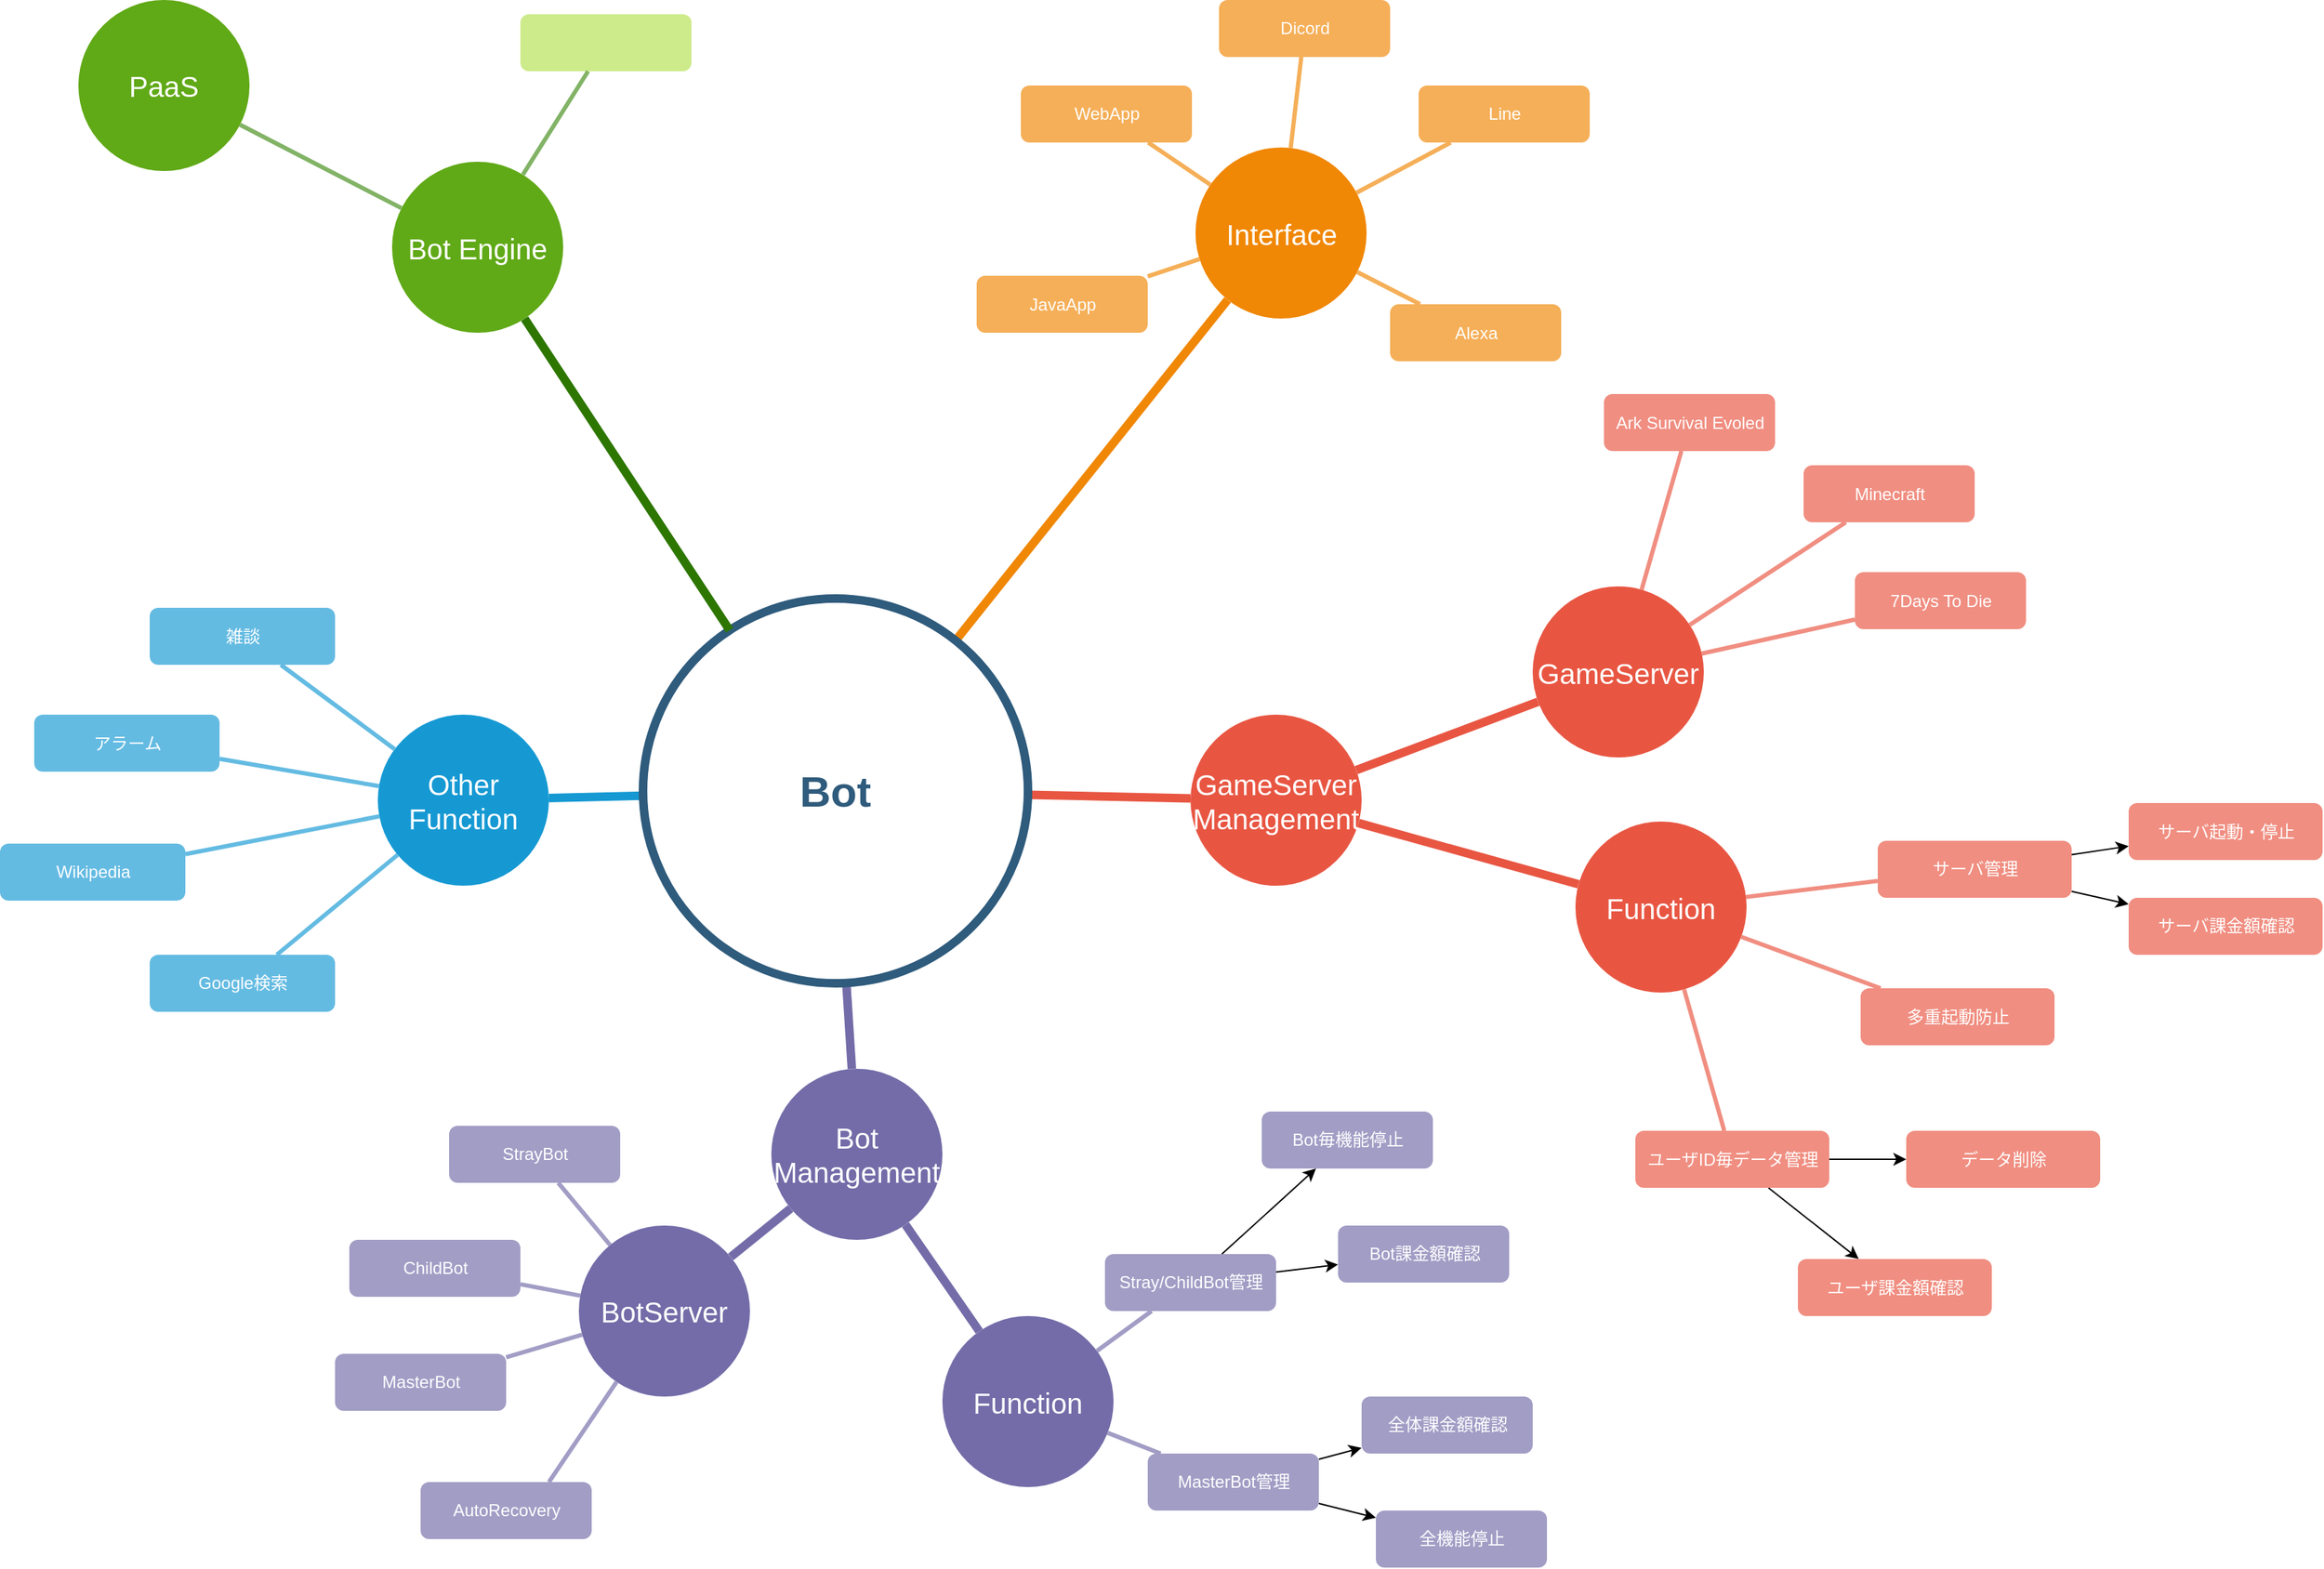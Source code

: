 <mxfile type="github" version="12.1.7" pages="1">
  <diagram id="6a731a19-8d31-9384-78a2-239565b7b9f0" name="Page-1">
    <mxGraphModel grid="1" dx="1024" dy="562" gridSize="10" guides="1" tooltips="1" connect="1" arrows="1" fold="1" page="1" pageScale="1" pageWidth="1169" pageHeight="827" math="0" shadow="0" background="#ffffff">
      <root>
        <mxCell id="0"/>
        <mxCell id="1" parent="0"/>
        <mxCell id="1350" value="Other&lt;br&gt;Function" parent="1" vertex="1" style="ellipse;whiteSpace=wrap;html=1;shadow=0;fontFamily=Helvetica;fontSize=20;fontColor=#FFFFFF;align=center;strokeWidth=3;fillColor=#1699D3;strokeColor=none;">
          <mxGeometry as="geometry" height="120" width="120" y="751.5" x="760"/>
        </mxCell>
        <mxCell id="1351" value="Interface" parent="1" vertex="1" style="ellipse;whiteSpace=wrap;html=1;shadow=0;fontFamily=Helvetica;fontSize=20;fontColor=#FFFFFF;align=center;strokeWidth=3;fillColor=#F08705;strokeColor=none;gradientColor=none;">
          <mxGeometry as="geometry" height="120" width="120" y="353.5" x="1333.5"/>
        </mxCell>
        <mxCell id="1352" value="GameServer&lt;br&gt;Management" parent="1" vertex="1" style="ellipse;whiteSpace=wrap;html=1;shadow=0;fontFamily=Helvetica;fontSize=20;fontColor=#FFFFFF;align=center;strokeWidth=3;fillColor=#E85642;strokeColor=none;">
          <mxGeometry as="geometry" height="120" width="120" y="751.5" x="1330"/>
        </mxCell>
        <mxCell id="1358" value="Wikipedia" parent="1" vertex="1" style="rounded=1;fillColor=#64BBE2;strokeColor=none;strokeWidth=3;shadow=0;html=1;fontColor=#FFFFFF;">
          <mxGeometry as="geometry" height="40" width="130" y="842" x="495"/>
        </mxCell>
        <mxCell id="1359" source="1515" parent="1" style="endArrow=none;strokeWidth=6;strokeColor=#1699D3;html=1;" edge="1" target="1350">
          <mxGeometry as="geometry" relative="1"/>
        </mxCell>
        <mxCell id="1360" source="1515" parent="1" style="endArrow=none;strokeWidth=6;strokeColor=#f08705;html=1;" edge="1" target="1351">
          <mxGeometry as="geometry" relative="1"/>
        </mxCell>
        <mxCell id="1361" source="1515" parent="1" style="endArrow=none;strokeWidth=6;strokeColor=#E85642;html=1;" edge="1" target="1352">
          <mxGeometry as="geometry" relative="1"/>
        </mxCell>
        <mxCell id="1363" source="1515" parent="1" style="endArrow=none;strokeWidth=6;strokeColor=#736CA8;html=1;" edge="1" target="1516">
          <mxGeometry as="geometry" relative="1"/>
        </mxCell>
        <mxCell id="1367" value="Google検索" parent="1" vertex="1" style="rounded=1;fillColor=#64BBE2;strokeColor=none;strokeWidth=3;shadow=0;html=1;fontColor=#FFFFFF;">
          <mxGeometry as="geometry" height="40" width="130" y="920" x="600"/>
        </mxCell>
        <mxCell id="1369" value="アラーム" parent="1" vertex="1" style="rounded=1;fillColor=#64BBE2;strokeColor=none;strokeWidth=3;shadow=0;html=1;fontColor=#FFFFFF;">
          <mxGeometry as="geometry" height="40" width="130" y="751.5" x="519"/>
        </mxCell>
        <mxCell id="1370" value="雑談" parent="1" vertex="1" style="rounded=1;fillColor=#64BBE2;strokeColor=none;strokeWidth=3;shadow=0;html=1;fontColor=#FFFFFF;">
          <mxGeometry as="geometry" height="40" width="130" y="676.5" x="600"/>
        </mxCell>
        <mxCell id="1378" source="1350" value="" parent="1" style="edgeStyle=none;endArrow=none;strokeWidth=3;strokeColor=#64BBE2;html=1;" edge="1" target="1367">
          <mxGeometry as="geometry" height="100" width="100" y="540" x="-254">
            <mxPoint as="sourcePoint" y="640" x="-254"/>
            <mxPoint as="targetPoint" y="540" x="-154"/>
          </mxGeometry>
        </mxCell>
        <mxCell id="1379" source="1350" value="" parent="1" style="edgeStyle=none;endArrow=none;strokeWidth=3;strokeColor=#64BBE2;html=1;" edge="1" target="1358">
          <mxGeometry as="geometry" height="100" width="100" y="540" x="-254">
            <mxPoint as="sourcePoint" y="640" x="-254"/>
            <mxPoint as="targetPoint" y="540" x="-154"/>
          </mxGeometry>
        </mxCell>
        <mxCell id="1381" source="1350" value="" parent="1" style="edgeStyle=none;endArrow=none;strokeWidth=3;strokeColor=#64BBE2;html=1;" edge="1" target="1369">
          <mxGeometry as="geometry" height="100" width="100" y="540" x="-254">
            <mxPoint as="sourcePoint" y="640" x="-254"/>
            <mxPoint as="targetPoint" y="540" x="-154"/>
          </mxGeometry>
        </mxCell>
        <mxCell id="1382" source="1350" value="" parent="1" style="edgeStyle=none;endArrow=none;strokeWidth=3;strokeColor=#64BBE2;html=1;" edge="1" target="1370">
          <mxGeometry as="geometry" height="100" width="100" y="540" x="-254">
            <mxPoint as="sourcePoint" y="640" x="-254"/>
            <mxPoint as="targetPoint" y="540" x="-154"/>
          </mxGeometry>
        </mxCell>
        <mxCell id="1391" value="WebApp" parent="1" vertex="1" style="rounded=1;fillColor=#f5af58;strokeColor=none;strokeWidth=3;shadow=0;html=1;fontColor=#FFFFFF;">
          <mxGeometry as="geometry" height="40" width="120" y="310" x="1211"/>
        </mxCell>
        <mxCell id="1392" value="JavaApp" parent="1" vertex="1" style="rounded=1;fillColor=#f5af58;strokeColor=none;strokeWidth=3;shadow=0;html=1;fontColor=#FFFFFF;">
          <mxGeometry as="geometry" height="40" width="120" y="443.5" x="1180"/>
        </mxCell>
        <mxCell id="1393" value="Dicord" parent="1" vertex="1" style="rounded=1;fillColor=#f5af58;strokeColor=none;strokeWidth=3;shadow=0;html=1;fontColor=#FFFFFF;">
          <mxGeometry as="geometry" height="40" width="120" y="250" x="1350"/>
        </mxCell>
        <mxCell id="1394" value="Line" parent="1" vertex="1" style="rounded=1;fillColor=#f5af58;strokeColor=none;strokeWidth=3;shadow=0;html=1;fontColor=#FFFFFF;">
          <mxGeometry as="geometry" height="40" width="120" y="310" x="1490"/>
        </mxCell>
        <mxCell id="1403" source="1351" value="" parent="1" style="edgeStyle=none;endArrow=none;strokeWidth=3;strokeColor=#F5AF58;html=1;" edge="1" target="1391">
          <mxGeometry as="geometry" height="100" width="100" y="-61.5" x="253.5">
            <mxPoint as="sourcePoint" y="38.5" x="253.5"/>
            <mxPoint as="targetPoint" y="-61.5" x="353.5"/>
          </mxGeometry>
        </mxCell>
        <mxCell id="1404" source="1351" value="" parent="1" style="edgeStyle=none;endArrow=none;strokeWidth=3;strokeColor=#F5AF58;html=1;" edge="1" target="1392">
          <mxGeometry as="geometry" height="100" width="100" y="-61.5" x="253.5">
            <mxPoint as="sourcePoint" y="38.5" x="253.5"/>
            <mxPoint as="targetPoint" y="-61.5" x="353.5"/>
          </mxGeometry>
        </mxCell>
        <mxCell id="1405" source="1351" value="" parent="1" style="edgeStyle=none;endArrow=none;strokeWidth=3;strokeColor=#F5AF58;html=1;" edge="1" target="1393">
          <mxGeometry as="geometry" height="100" width="100" y="-61.5" x="253.5">
            <mxPoint as="sourcePoint" y="38.5" x="253.5"/>
            <mxPoint as="targetPoint" y="-61.5" x="353.5"/>
          </mxGeometry>
        </mxCell>
        <mxCell id="1406" source="1351" value="" parent="1" style="edgeStyle=none;endArrow=none;strokeWidth=3;strokeColor=#F5AF58;html=1;" edge="1" target="1394">
          <mxGeometry as="geometry" height="100" width="100" y="-61.5" x="253.5">
            <mxPoint as="sourcePoint" y="38.5" x="253.5"/>
            <mxPoint as="targetPoint" y="-61.5" x="353.5"/>
          </mxGeometry>
        </mxCell>
        <mxCell id="1417" value="サーバ管理" parent="1" vertex="1" style="rounded=1;fillColor=#f08e81;strokeColor=none;strokeWidth=3;shadow=0;html=1;fontColor=#FFFFFF;">
          <mxGeometry as="geometry" height="40" width="136" y="840" x="1812"/>
        </mxCell>
        <mxCell id="1422" value="7Days To Die" parent="1" vertex="1" style="rounded=1;fillColor=#f08e81;strokeColor=none;strokeWidth=3;shadow=0;html=1;fontColor=#FFFFFF;">
          <mxGeometry as="geometry" height="40" width="120" y="651.5" x="1796"/>
        </mxCell>
        <mxCell id="1428" source="pjtjC9BT-Armh7AM7MVx-1542" value="" parent="1" style="edgeStyle=none;endArrow=none;strokeWidth=3;strokeColor=#F08E81;html=1;" edge="1" target="1417">
          <mxGeometry as="geometry" height="100" width="100" x="13">
            <mxPoint as="sourcePoint" y="799.248" x="1698.829"/>
            <mxPoint as="targetPoint" x="113"/>
          </mxGeometry>
        </mxCell>
        <mxCell id="1432" source="pjtjC9BT-Armh7AM7MVx-1544" value="" parent="1" style="edgeStyle=none;endArrow=none;strokeWidth=3;strokeColor=#F08E81;html=1;" edge="1" target="1422">
          <mxGeometry as="geometry" height="100" width="100" y="176.5" x="-59">
            <mxPoint as="sourcePoint" y="276.5" x="-59"/>
            <mxPoint as="targetPoint" y="176.5" x="41"/>
          </mxGeometry>
        </mxCell>
        <mxCell id="1515" value="Bot" parent="1" vertex="1" style="ellipse;whiteSpace=wrap;html=1;shadow=0;fontFamily=Helvetica;fontSize=30;fontColor=#2F5B7C;align=center;strokeColor=#2F5B7C;strokeWidth=6;fillColor=#FFFFFF;fontStyle=1;gradientColor=none;">
          <mxGeometry as="geometry" height="270" width="270" y="670" x="946"/>
        </mxCell>
        <mxCell id="1516" value="Bot&lt;br&gt;Management" parent="1" vertex="1" style="ellipse;whiteSpace=wrap;html=1;shadow=0;fontFamily=Helvetica;fontSize=20;fontColor=#FFFFFF;align=center;strokeWidth=3;fillColor=#736ca8;strokeColor=none;">
          <mxGeometry as="geometry" height="120" width="120" y="1000" x="1036"/>
        </mxCell>
        <mxCell id="FF3H6oocYMk4fZ1HgHEm-1544" source="1517" parent="1" style="rounded=0;orthogonalLoop=1;jettySize=auto;html=1;" edge="1" target="FF3H6oocYMk4fZ1HgHEm-1542">
          <mxGeometry as="geometry" relative="1"/>
        </mxCell>
        <mxCell id="FF3H6oocYMk4fZ1HgHEm-1546" source="1517" parent="1" style="edgeStyle=none;rounded=0;orthogonalLoop=1;jettySize=auto;html=1;" edge="1" target="FF3H6oocYMk4fZ1HgHEm-1545">
          <mxGeometry as="geometry" relative="1"/>
        </mxCell>
        <mxCell id="1517" value="MasterBot管理" parent="1" vertex="1" style="rounded=1;fillColor=#a29dc5;strokeColor=none;strokeWidth=3;shadow=0;html=1;fontColor=#FFFFFF;">
          <mxGeometry as="geometry" height="40" width="120" y="1270" x="1300"/>
        </mxCell>
        <mxCell id="1528" source="6465Vv-sovweHxPbtm3L-1542" value="" parent="1" style="edgeStyle=none;endArrow=none;strokeWidth=3;strokeColor=#A29DC5;html=1;" edge="1" target="6465Vv-sovweHxPbtm3L-1544">
          <mxGeometry as="geometry" height="100" width="100" y="205" x="-762.5">
            <mxPoint as="sourcePoint" y="305" x="-762.5"/>
            <mxPoint as="targetPoint" y="205" x="-662.5"/>
          </mxGeometry>
        </mxCell>
        <mxCell id="1542" parent="1" style="edgeStyle=none;rounded=0;html=1;exitX=0.5;exitY=1;endArrow=none;endFill=0;jettySize=auto;orthogonalLoop=1;strokeColor=#736CA8;strokeWidth=2;fillColor=#64bbe2;fontSize=20;fontColor=#23445D;" edge="1">
          <mxGeometry as="geometry" relative="1">
            <mxPoint as="sourcePoint" y="1280" x="872.5"/>
            <mxPoint as="targetPoint" y="1280" x="872.5"/>
          </mxGeometry>
        </mxCell>
        <mxCell id="pjtjC9BT-Armh7AM7MVx-1542" value="Function" parent="1" vertex="1" style="ellipse;whiteSpace=wrap;html=1;shadow=0;fontFamily=Helvetica;fontSize=20;fontColor=#FFFFFF;align=center;strokeWidth=3;fillColor=#E85642;strokeColor=none;">
          <mxGeometry as="geometry" height="120" width="120" y="826.5" x="1600"/>
        </mxCell>
        <mxCell id="pjtjC9BT-Armh7AM7MVx-1543" source="pjtjC9BT-Armh7AM7MVx-1542" parent="1" style="endArrow=none;strokeWidth=6;strokeColor=#E85642;html=1;" edge="1" target="1352">
          <mxGeometry as="geometry" relative="1">
            <mxPoint as="sourcePoint" y="752.573" x="1222.078"/>
            <mxPoint as="targetPoint" y="457.141" x="1719.414"/>
          </mxGeometry>
        </mxCell>
        <mxCell id="pjtjC9BT-Armh7AM7MVx-1544" value="GameServer" parent="1" vertex="1" style="ellipse;whiteSpace=wrap;html=1;shadow=0;fontFamily=Helvetica;fontSize=20;fontColor=#FFFFFF;align=center;strokeWidth=3;fillColor=#E85642;strokeColor=none;">
          <mxGeometry as="geometry" height="120" width="120" y="661.5" x="1570"/>
        </mxCell>
        <mxCell id="pjtjC9BT-Armh7AM7MVx-1545" source="pjtjC9BT-Armh7AM7MVx-1544" parent="1" style="endArrow=none;strokeWidth=6;strokeColor=#E85642;html=1;" edge="1" target="1352">
          <mxGeometry as="geometry" relative="1">
            <mxPoint as="sourcePoint" y="970.583" x="1614.764"/>
            <mxPoint as="targetPoint" y="860.891" x="1488.758"/>
          </mxGeometry>
        </mxCell>
        <mxCell id="pjtjC9BT-Armh7AM7MVx-1546" value="Minecraft" parent="1" vertex="1" style="rounded=1;fillColor=#f08e81;strokeColor=none;strokeWidth=3;shadow=0;html=1;fontColor=#FFFFFF;">
          <mxGeometry as="geometry" height="40" width="120" y="576.5" x="1760"/>
        </mxCell>
        <mxCell id="pjtjC9BT-Armh7AM7MVx-1547" source="pjtjC9BT-Armh7AM7MVx-1544" value="" parent="1" style="edgeStyle=none;endArrow=none;strokeWidth=3;strokeColor=#F08E81;html=1;" edge="1" target="pjtjC9BT-Armh7AM7MVx-1546">
          <mxGeometry as="geometry" height="100" width="100" y="186.5" x="-49">
            <mxPoint as="sourcePoint" y="751.574" x="1696.542"/>
            <mxPoint as="targetPoint" y="791.5" x="1809.5"/>
          </mxGeometry>
        </mxCell>
        <mxCell id="pjtjC9BT-Armh7AM7MVx-1548" value="Ark Survival Evoled" parent="1" vertex="1" style="rounded=1;fillColor=#f08e81;strokeColor=none;strokeWidth=3;shadow=0;html=1;fontColor=#FFFFFF;">
          <mxGeometry as="geometry" height="40" width="120" y="526.5" x="1620"/>
        </mxCell>
        <mxCell id="pjtjC9BT-Armh7AM7MVx-1549" source="pjtjC9BT-Armh7AM7MVx-1544" value="" parent="1" style="edgeStyle=none;endArrow=none;strokeWidth=3;strokeColor=#F08E81;html=1;" edge="1" target="pjtjC9BT-Armh7AM7MVx-1548">
          <mxGeometry as="geometry" height="100" width="100" y="196.5" x="-39">
            <mxPoint as="sourcePoint" y="727.091" x="1699.838"/>
            <mxPoint as="targetPoint" y="716.68" x="1830"/>
          </mxGeometry>
        </mxCell>
        <mxCell id="pjtjC9BT-Armh7AM7MVx-1554" value="多重起動防止" parent="1" vertex="1" style="rounded=1;fillColor=#f08e81;strokeColor=none;strokeWidth=3;shadow=0;html=1;fontColor=#FFFFFF;">
          <mxGeometry as="geometry" height="40" width="136" y="943.5" x="1800"/>
        </mxCell>
        <mxCell id="pjtjC9BT-Armh7AM7MVx-1555" source="pjtjC9BT-Armh7AM7MVx-1542" value="" parent="1" style="edgeStyle=none;endArrow=none;strokeWidth=3;strokeColor=#F08E81;html=1;" edge="1" target="pjtjC9BT-Armh7AM7MVx-1554">
          <mxGeometry as="geometry" height="100" width="100" y="10" x="23">
            <mxPoint as="sourcePoint" y="817.886" x="1688.526"/>
            <mxPoint as="targetPoint" y="855.5" x="1802.941"/>
          </mxGeometry>
        </mxCell>
        <mxCell id="pjtjC9BT-Armh7AM7MVx-1570" source="pjtjC9BT-Armh7AM7MVx-1556" parent="1" style="edgeStyle=none;rounded=0;orthogonalLoop=1;jettySize=auto;html=1;" edge="1" target="pjtjC9BT-Armh7AM7MVx-1569">
          <mxGeometry as="geometry" relative="1"/>
        </mxCell>
        <mxCell id="pjtjC9BT-Armh7AM7MVx-1572" source="pjtjC9BT-Armh7AM7MVx-1556" parent="1" style="edgeStyle=none;rounded=0;orthogonalLoop=1;jettySize=auto;html=1;" edge="1" target="pjtjC9BT-Armh7AM7MVx-1571">
          <mxGeometry as="geometry" relative="1"/>
        </mxCell>
        <mxCell id="pjtjC9BT-Armh7AM7MVx-1556" value="ユーザID毎データ管理" parent="1" vertex="1" style="rounded=1;fillColor=#f08e81;strokeColor=none;strokeWidth=3;shadow=0;html=1;fontColor=#FFFFFF;">
          <mxGeometry as="geometry" height="40" width="136" y="1043.5" x="1642"/>
        </mxCell>
        <mxCell id="pjtjC9BT-Armh7AM7MVx-1557" source="pjtjC9BT-Armh7AM7MVx-1542" value="" parent="1" style="edgeStyle=none;endArrow=none;strokeWidth=3;strokeColor=#F08E81;html=1;" edge="1" target="pjtjC9BT-Armh7AM7MVx-1556">
          <mxGeometry as="geometry" height="100" width="100" y="20" x="33">
            <mxPoint as="sourcePoint" y="838.355" x="1655.954"/>
            <mxPoint as="targetPoint" y="917.737" x="1810"/>
          </mxGeometry>
        </mxCell>
        <mxCell id="pjtjC9BT-Armh7AM7MVx-1569" value="ユーザ課金額確認" parent="1" vertex="1" style="rounded=1;fillColor=#f08e81;strokeColor=none;strokeWidth=3;shadow=0;html=1;fontColor=#FFFFFF;">
          <mxGeometry as="geometry" height="40" width="136" y="1133.5" x="1756"/>
        </mxCell>
        <mxCell id="pjtjC9BT-Armh7AM7MVx-1571" value="データ削除" parent="1" vertex="1" style="rounded=1;fillColor=#f08e81;strokeColor=none;strokeWidth=3;shadow=0;html=1;fontColor=#FFFFFF;">
          <mxGeometry as="geometry" height="40" width="136" y="1043.5" x="1832"/>
        </mxCell>
        <mxCell id="pjtjC9BT-Armh7AM7MVx-1573" value="サーバ起動・停止" parent="1" vertex="1" style="rounded=1;fillColor=#f08e81;strokeColor=none;strokeWidth=3;shadow=0;html=1;fontColor=#FFFFFF;">
          <mxGeometry as="geometry" height="40" width="136" y="813.5" x="1988"/>
        </mxCell>
        <mxCell id="pjtjC9BT-Armh7AM7MVx-1574" source="1417" parent="1" style="rounded=0;orthogonalLoop=1;jettySize=auto;html=1;" edge="1" target="pjtjC9BT-Armh7AM7MVx-1573">
          <mxGeometry as="geometry" relative="1">
            <mxPoint as="sourcePoint" y="735" x="1895.6"/>
            <mxPoint as="targetPoint" y="700" x="1940.4"/>
          </mxGeometry>
        </mxCell>
        <mxCell id="pjtjC9BT-Armh7AM7MVx-1575" value="サーバ課金額確認" parent="1" vertex="1" style="rounded=1;fillColor=#f08e81;strokeColor=none;strokeWidth=3;shadow=0;html=1;fontColor=#FFFFFF;">
          <mxGeometry as="geometry" height="40" width="136" y="880" x="1988"/>
        </mxCell>
        <mxCell id="pjtjC9BT-Armh7AM7MVx-1576" source="1417" parent="1" style="rounded=0;orthogonalLoop=1;jettySize=auto;html=1;" edge="1" target="pjtjC9BT-Armh7AM7MVx-1575">
          <mxGeometry as="geometry" relative="1">
            <mxPoint as="sourcePoint" y="861.807" x="1958"/>
            <mxPoint as="targetPoint" y="858.193" x="1988"/>
          </mxGeometry>
        </mxCell>
        <mxCell id="6465Vv-sovweHxPbtm3L-1542" value="Function" parent="1" vertex="1" style="ellipse;whiteSpace=wrap;html=1;shadow=0;fontFamily=Helvetica;fontSize=20;fontColor=#FFFFFF;align=center;strokeWidth=3;fillColor=#736ca8;strokeColor=none;">
          <mxGeometry as="geometry" height="120" width="120" y="1173.5" x="1156"/>
        </mxCell>
        <mxCell id="6465Vv-sovweHxPbtm3L-1543" source="1516" parent="1" style="endArrow=none;strokeWidth=6;strokeColor=#736CA8;html=1;" edge="1" target="6465Vv-sovweHxPbtm3L-1542">
          <mxGeometry as="geometry" relative="1">
            <mxPoint as="sourcePoint" y="956.5" x="1106"/>
            <mxPoint as="targetPoint" y="1010" x="1106"/>
          </mxGeometry>
        </mxCell>
        <mxCell id="FF3H6oocYMk4fZ1HgHEm-1548" source="6465Vv-sovweHxPbtm3L-1544" parent="1" style="edgeStyle=none;rounded=0;orthogonalLoop=1;jettySize=auto;html=1;" edge="1" target="FF3H6oocYMk4fZ1HgHEm-1547">
          <mxGeometry as="geometry" relative="1"/>
        </mxCell>
        <mxCell id="FF3H6oocYMk4fZ1HgHEm-1550" source="6465Vv-sovweHxPbtm3L-1544" parent="1" style="edgeStyle=none;rounded=0;orthogonalLoop=1;jettySize=auto;html=1;" edge="1" target="FF3H6oocYMk4fZ1HgHEm-1549">
          <mxGeometry as="geometry" relative="1"/>
        </mxCell>
        <mxCell id="6465Vv-sovweHxPbtm3L-1544" value="Stray/ChildBot管理" parent="1" vertex="1" style="rounded=1;fillColor=#a29dc5;strokeColor=none;strokeWidth=3;shadow=0;html=1;fontColor=#FFFFFF;">
          <mxGeometry as="geometry" height="40" width="120" y="1130" x="1270"/>
        </mxCell>
        <mxCell id="6465Vv-sovweHxPbtm3L-1545" source="6465Vv-sovweHxPbtm3L-1542" value="" parent="1" style="edgeStyle=none;endArrow=none;strokeWidth=3;strokeColor=#A29DC5;html=1;" edge="1" target="1517">
          <mxGeometry as="geometry" height="100" width="100" y="215" x="-752.5">
            <mxPoint as="sourcePoint" y="1249.294" x="1285.72"/>
            <mxPoint as="targetPoint" y="1257.314" x="1360"/>
          </mxGeometry>
        </mxCell>
        <mxCell id="FF3H6oocYMk4fZ1HgHEm-1542" value="全体課金額確認" parent="1" vertex="1" style="rounded=1;fillColor=#a29dc5;strokeColor=none;strokeWidth=3;shadow=0;html=1;fontColor=#FFFFFF;">
          <mxGeometry as="geometry" height="40" width="120" y="1230" x="1450"/>
        </mxCell>
        <mxCell id="FF3H6oocYMk4fZ1HgHEm-1545" value="全機能停止" parent="1" vertex="1" style="rounded=1;fillColor=#a29dc5;strokeColor=none;strokeWidth=3;shadow=0;html=1;fontColor=#FFFFFF;">
          <mxGeometry as="geometry" height="40" width="120" y="1310" x="1460"/>
        </mxCell>
        <mxCell id="FF3H6oocYMk4fZ1HgHEm-1547" value="Bot課金額確認" parent="1" vertex="1" style="rounded=1;fillColor=#a29dc5;strokeColor=none;strokeWidth=3;shadow=0;html=1;fontColor=#FFFFFF;">
          <mxGeometry as="geometry" height="40" width="120" y="1110" x="1433.5"/>
        </mxCell>
        <mxCell id="FF3H6oocYMk4fZ1HgHEm-1549" value="Bot毎機能停止" parent="1" vertex="1" style="rounded=1;fillColor=#a29dc5;strokeColor=none;strokeWidth=3;shadow=0;html=1;fontColor=#FFFFFF;">
          <mxGeometry as="geometry" height="40" width="120" y="1030" x="1380"/>
        </mxCell>
        <mxCell id="KW3E8SHJ2kYHWG3OrLLy-1542" value="BotServer" parent="1" vertex="1" style="ellipse;whiteSpace=wrap;html=1;shadow=0;fontFamily=Helvetica;fontSize=20;fontColor=#FFFFFF;align=center;strokeWidth=3;fillColor=#736ca8;strokeColor=none;">
          <mxGeometry as="geometry" height="120" width="120" y="1110" x="901"/>
        </mxCell>
        <mxCell id="KW3E8SHJ2kYHWG3OrLLy-1543" source="1516" parent="1" style="endArrow=none;strokeWidth=6;strokeColor=#736CA8;html=1;" edge="1" target="KW3E8SHJ2kYHWG3OrLLy-1542">
          <mxGeometry as="geometry" relative="1">
            <mxPoint as="sourcePoint" y="1119.489" x="1139.924"/>
            <mxPoint as="targetPoint" y="1194.199" x="1191.803"/>
          </mxGeometry>
        </mxCell>
        <mxCell id="3WLy39RrMBektu365x85-1542" value="MasterBot" parent="1" vertex="1" style="rounded=1;fillColor=#a29dc5;strokeColor=none;strokeWidth=3;shadow=0;html=1;fontColor=#FFFFFF;">
          <mxGeometry as="geometry" height="40" width="120" y="1200" x="730"/>
        </mxCell>
        <mxCell id="3WLy39RrMBektu365x85-1543" source="KW3E8SHJ2kYHWG3OrLLy-1542" value="" parent="1" style="edgeStyle=none;endArrow=none;strokeWidth=3;strokeColor=#A29DC5;html=1;" edge="1" target="3WLy39RrMBektu365x85-1542">
          <mxGeometry as="geometry" height="100" width="100" y="225" x="-742.5">
            <mxPoint as="sourcePoint" y="1286.11" x="1268.242"/>
            <mxPoint as="targetPoint" y="1360" x="1341.22"/>
          </mxGeometry>
        </mxCell>
        <mxCell id="3WLy39RrMBektu365x85-1544" value="ChildBot" parent="1" vertex="1" style="rounded=1;fillColor=#a29dc5;strokeColor=none;strokeWidth=3;shadow=0;html=1;fontColor=#FFFFFF;">
          <mxGeometry as="geometry" height="40" width="120" y="1120" x="740"/>
        </mxCell>
        <mxCell id="3WLy39RrMBektu365x85-1545" source="KW3E8SHJ2kYHWG3OrLLy-1542" value="" parent="1" style="edgeStyle=none;endArrow=none;strokeWidth=3;strokeColor=#A29DC5;html=1;" edge="1" target="3WLy39RrMBektu365x85-1544">
          <mxGeometry as="geometry" height="100" width="100" y="235" x="-732.5">
            <mxPoint as="sourcePoint" y="1289.702" x="980.03"/>
            <mxPoint as="targetPoint" y="1360" x="973"/>
          </mxGeometry>
        </mxCell>
        <mxCell id="3WLy39RrMBektu365x85-1546" value="StrayBot" parent="1" vertex="1" style="rounded=1;fillColor=#a29dc5;strokeColor=none;strokeWidth=3;shadow=0;html=1;fontColor=#FFFFFF;">
          <mxGeometry as="geometry" height="40" width="120" y="1040" x="810"/>
        </mxCell>
        <mxCell id="3WLy39RrMBektu365x85-1547" source="KW3E8SHJ2kYHWG3OrLLy-1542" value="" parent="1" style="edgeStyle=none;endArrow=none;strokeWidth=3;strokeColor=#A29DC5;html=1;" edge="1" target="3WLy39RrMBektu365x85-1546">
          <mxGeometry as="geometry" height="100" width="100" y="235" x="-732.5">
            <mxPoint as="sourcePoint" y="1288.209" x="971.448"/>
            <mxPoint as="targetPoint" y="1390" x="945.111"/>
          </mxGeometry>
        </mxCell>
        <mxCell id="EZ1fQWamHeNOpK0QoKr6-1542" value="Alexa" parent="1" vertex="1" style="rounded=1;fillColor=#f5af58;strokeColor=none;strokeWidth=3;shadow=0;html=1;fontColor=#FFFFFF;">
          <mxGeometry as="geometry" height="40" width="120" y="463.5" x="1470"/>
        </mxCell>
        <mxCell id="EZ1fQWamHeNOpK0QoKr6-1543" source="1351" value="" parent="1" style="edgeStyle=none;endArrow=none;strokeWidth=3;strokeColor=#F5AF58;html=1;" edge="1" target="EZ1fQWamHeNOpK0QoKr6-1542">
          <mxGeometry as="geometry" height="100" width="100" y="-51.5" x="263.5">
            <mxPoint as="sourcePoint" y="392.41" x="1454.817"/>
            <mxPoint as="targetPoint" y="340" x="1540.65"/>
          </mxGeometry>
        </mxCell>
        <mxCell id="GXcnoSoEkiRonVVI9CE6-1542" value="AutoRecovery" parent="1" vertex="1" style="rounded=1;fillColor=#a29dc5;strokeColor=none;strokeWidth=3;shadow=0;html=1;fontColor=#FFFFFF;arcSize=15;">
          <mxGeometry as="geometry" height="40" width="120" y="1290" x="790"/>
        </mxCell>
        <mxCell id="GXcnoSoEkiRonVVI9CE6-1543" source="KW3E8SHJ2kYHWG3OrLLy-1542" value="" parent="1" style="edgeStyle=none;endArrow=none;strokeWidth=3;strokeColor=#A29DC5;html=1;entryX=0.75;entryY=0;entryDx=0;entryDy=0;" edge="1" target="GXcnoSoEkiRonVVI9CE6-1542">
          <mxGeometry as="geometry" height="100" width="100" y="418.24" x="-625.888">
            <mxPoint as="sourcePoint" y="1300" x="1050"/>
            <mxPoint as="targetPoint" y="1395.696" x="966.612"/>
          </mxGeometry>
        </mxCell>
        <mxCell id="T2FetQmbXYVhRWRneNrc-1542" value="Bot Engine" parent="1" vertex="1" style="ellipse;whiteSpace=wrap;html=1;shadow=0;fontFamily=Helvetica;fontSize=20;align=center;strokeWidth=3;fillColor=#60a917;strokeColor=none;fontColor=#ffffff;">
          <mxGeometry as="geometry" height="120" width="120" y="363.5" x="770"/>
        </mxCell>
        <mxCell id="T2FetQmbXYVhRWRneNrc-1543" source="1515" parent="1" style="endArrow=none;strokeWidth=6;strokeColor=#2D7600;html=1;fillColor=#60a917;" edge="1" target="T2FetQmbXYVhRWRneNrc-1542">
          <mxGeometry as="geometry" relative="1">
            <mxPoint as="sourcePoint" y="737.053" x="849.796"/>
            <mxPoint as="targetPoint" y="497.899" x="1040.577"/>
          </mxGeometry>
        </mxCell>
        <mxCell id="T2FetQmbXYVhRWRneNrc-1544" value="" parent="1" vertex="1" style="rounded=1;fillColor=#cdeb8b;strokeColor=none;strokeWidth=3;shadow=0;html=1;fontColor=#000000;">
          <mxGeometry as="geometry" height="40" width="120" y="260" x="860"/>
        </mxCell>
        <mxCell id="T2FetQmbXYVhRWRneNrc-1546" source="T2FetQmbXYVhRWRneNrc-1542" value="" parent="1" style="edgeStyle=none;endArrow=none;strokeWidth=3;strokeColor=#82b366;html=1;fillColor=#d5e8d4;" edge="1" target="T2FetQmbXYVhRWRneNrc-1544">
          <mxGeometry as="geometry" height="100" width="100" y="-51.5" x="263.5">
            <mxPoint as="sourcePoint" y="389.849" x="1353.825"/>
            <mxPoint as="targetPoint" y="360" x="1310.341"/>
          </mxGeometry>
        </mxCell>
        <mxCell id="T2FetQmbXYVhRWRneNrc-1547" value="PaaS" parent="1" vertex="1" style="ellipse;whiteSpace=wrap;html=1;shadow=0;fontFamily=Helvetica;fontSize=20;align=center;strokeWidth=3;fillColor=#60a917;strokeColor=none;fontColor=#ffffff;">
          <mxGeometry as="geometry" height="120" width="120" y="250" x="550"/>
        </mxCell>
        <mxCell id="T2FetQmbXYVhRWRneNrc-1548" source="T2FetQmbXYVhRWRneNrc-1542" value="" parent="1" style="edgeStyle=none;endArrow=none;strokeWidth=3;strokeColor=#82b366;html=1;fillColor=#d5e8d4;" edge="1" target="T2FetQmbXYVhRWRneNrc-1547">
          <mxGeometry as="geometry" height="100" width="100" y="-41.5" x="273.5">
            <mxPoint as="sourcePoint" y="382.643" x="871.837"/>
            <mxPoint as="targetPoint" y="310" x="917.456"/>
          </mxGeometry>
        </mxCell>
      </root>
    </mxGraphModel>
  </diagram>
</mxfile>
